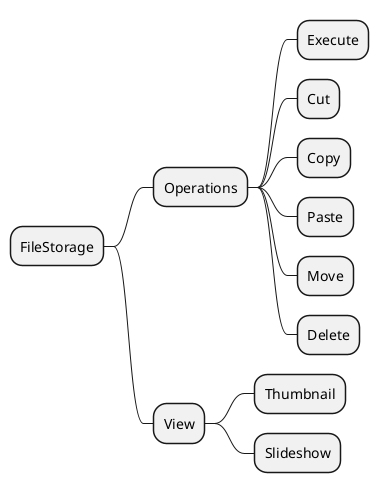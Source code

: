 @startmindmap requirements
* FileStorage
** Operations
*** Execute
*** Cut
*** Copy
*** Paste
*** Move
*** Delete
** View
*** Thumbnail
*** Slideshow
@endmindmap

